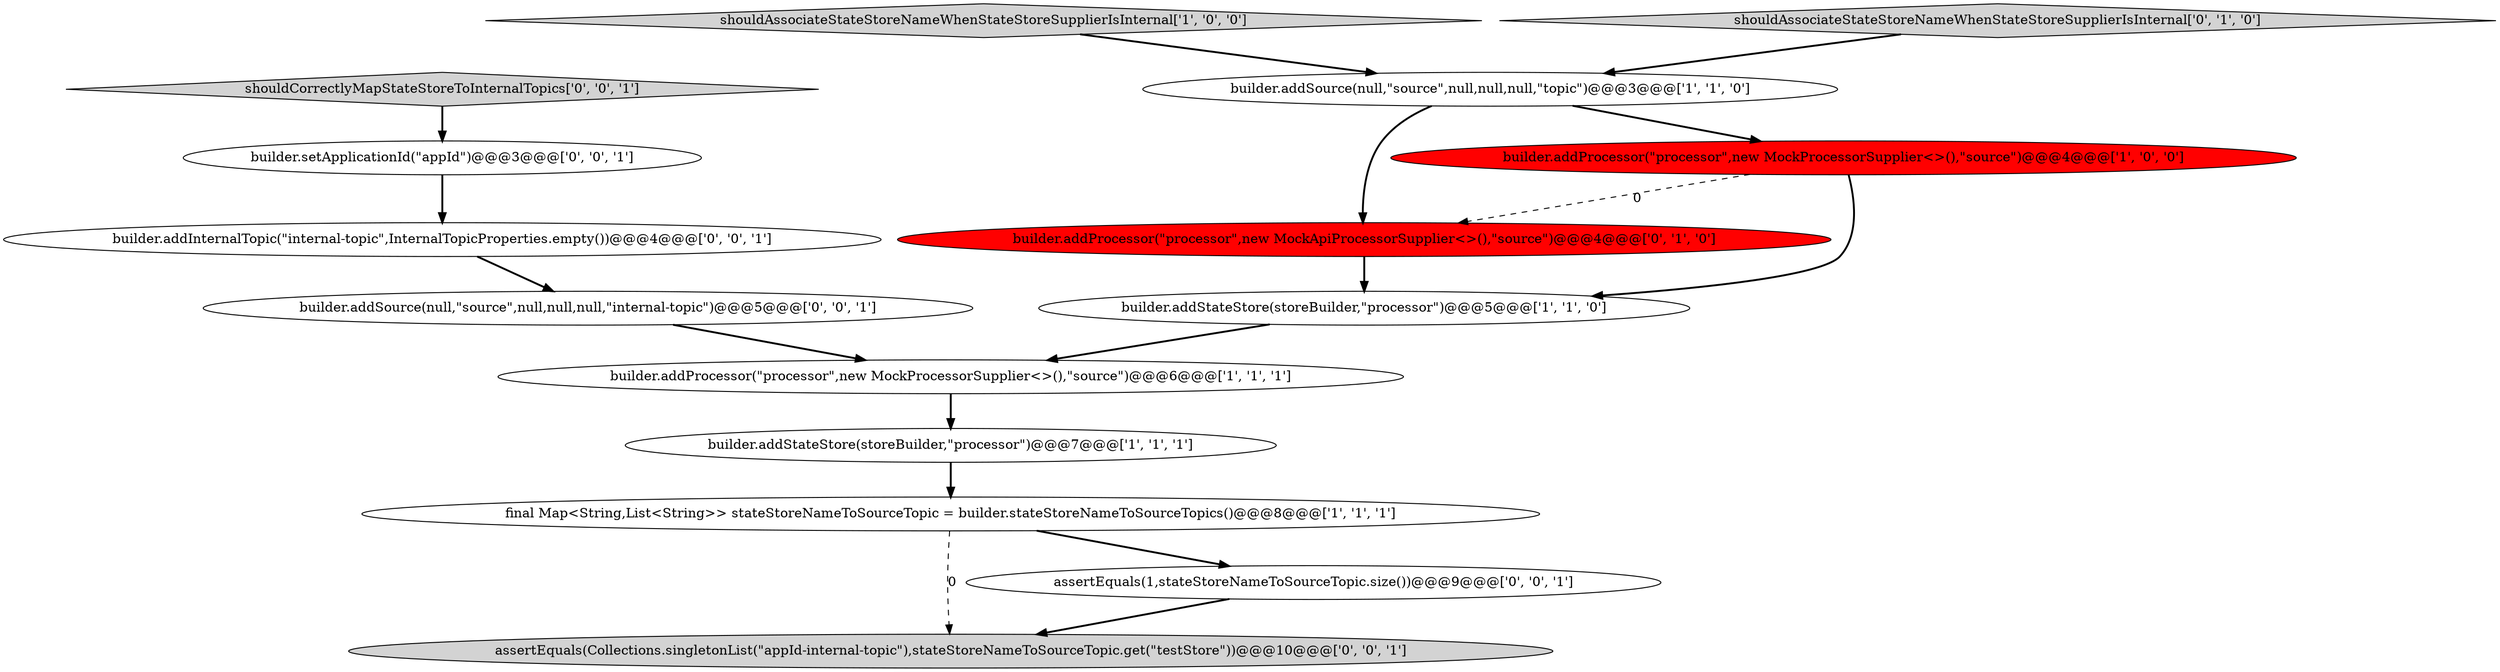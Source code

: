 digraph {
10 [style = filled, label = "shouldCorrectlyMapStateStoreToInternalTopics['0', '0', '1']", fillcolor = lightgray, shape = diamond image = "AAA0AAABBB3BBB"];
0 [style = filled, label = "shouldAssociateStateStoreNameWhenStateStoreSupplierIsInternal['1', '0', '0']", fillcolor = lightgray, shape = diamond image = "AAA0AAABBB1BBB"];
11 [style = filled, label = "assertEquals(Collections.singletonList(\"appId-internal-topic\"),stateStoreNameToSourceTopic.get(\"testStore\"))@@@10@@@['0', '0', '1']", fillcolor = lightgray, shape = ellipse image = "AAA0AAABBB3BBB"];
14 [style = filled, label = "assertEquals(1,stateStoreNameToSourceTopic.size())@@@9@@@['0', '0', '1']", fillcolor = white, shape = ellipse image = "AAA0AAABBB3BBB"];
9 [style = filled, label = "builder.setApplicationId(\"appId\")@@@3@@@['0', '0', '1']", fillcolor = white, shape = ellipse image = "AAA0AAABBB3BBB"];
3 [style = filled, label = "builder.addSource(null,\"source\",null,null,null,\"topic\")@@@3@@@['1', '1', '0']", fillcolor = white, shape = ellipse image = "AAA0AAABBB1BBB"];
7 [style = filled, label = "builder.addProcessor(\"processor\",new MockApiProcessorSupplier<>(),\"source\")@@@4@@@['0', '1', '0']", fillcolor = red, shape = ellipse image = "AAA1AAABBB2BBB"];
8 [style = filled, label = "shouldAssociateStateStoreNameWhenStateStoreSupplierIsInternal['0', '1', '0']", fillcolor = lightgray, shape = diamond image = "AAA0AAABBB2BBB"];
2 [style = filled, label = "final Map<String,List<String>> stateStoreNameToSourceTopic = builder.stateStoreNameToSourceTopics()@@@8@@@['1', '1', '1']", fillcolor = white, shape = ellipse image = "AAA0AAABBB1BBB"];
4 [style = filled, label = "builder.addProcessor(\"processor\",new MockProcessorSupplier<>(),\"source\")@@@4@@@['1', '0', '0']", fillcolor = red, shape = ellipse image = "AAA1AAABBB1BBB"];
13 [style = filled, label = "builder.addInternalTopic(\"internal-topic\",InternalTopicProperties.empty())@@@4@@@['0', '0', '1']", fillcolor = white, shape = ellipse image = "AAA0AAABBB3BBB"];
6 [style = filled, label = "builder.addProcessor(\"processor\",new MockProcessorSupplier<>(),\"source\")@@@6@@@['1', '1', '1']", fillcolor = white, shape = ellipse image = "AAA0AAABBB1BBB"];
5 [style = filled, label = "builder.addStateStore(storeBuilder,\"processor\")@@@7@@@['1', '1', '1']", fillcolor = white, shape = ellipse image = "AAA0AAABBB1BBB"];
1 [style = filled, label = "builder.addStateStore(storeBuilder,\"processor\")@@@5@@@['1', '1', '0']", fillcolor = white, shape = ellipse image = "AAA0AAABBB1BBB"];
12 [style = filled, label = "builder.addSource(null,\"source\",null,null,null,\"internal-topic\")@@@5@@@['0', '0', '1']", fillcolor = white, shape = ellipse image = "AAA0AAABBB3BBB"];
0->3 [style = bold, label=""];
9->13 [style = bold, label=""];
2->11 [style = dashed, label="0"];
6->5 [style = bold, label=""];
5->2 [style = bold, label=""];
4->1 [style = bold, label=""];
10->9 [style = bold, label=""];
1->6 [style = bold, label=""];
7->1 [style = bold, label=""];
13->12 [style = bold, label=""];
3->7 [style = bold, label=""];
12->6 [style = bold, label=""];
14->11 [style = bold, label=""];
3->4 [style = bold, label=""];
4->7 [style = dashed, label="0"];
2->14 [style = bold, label=""];
8->3 [style = bold, label=""];
}
